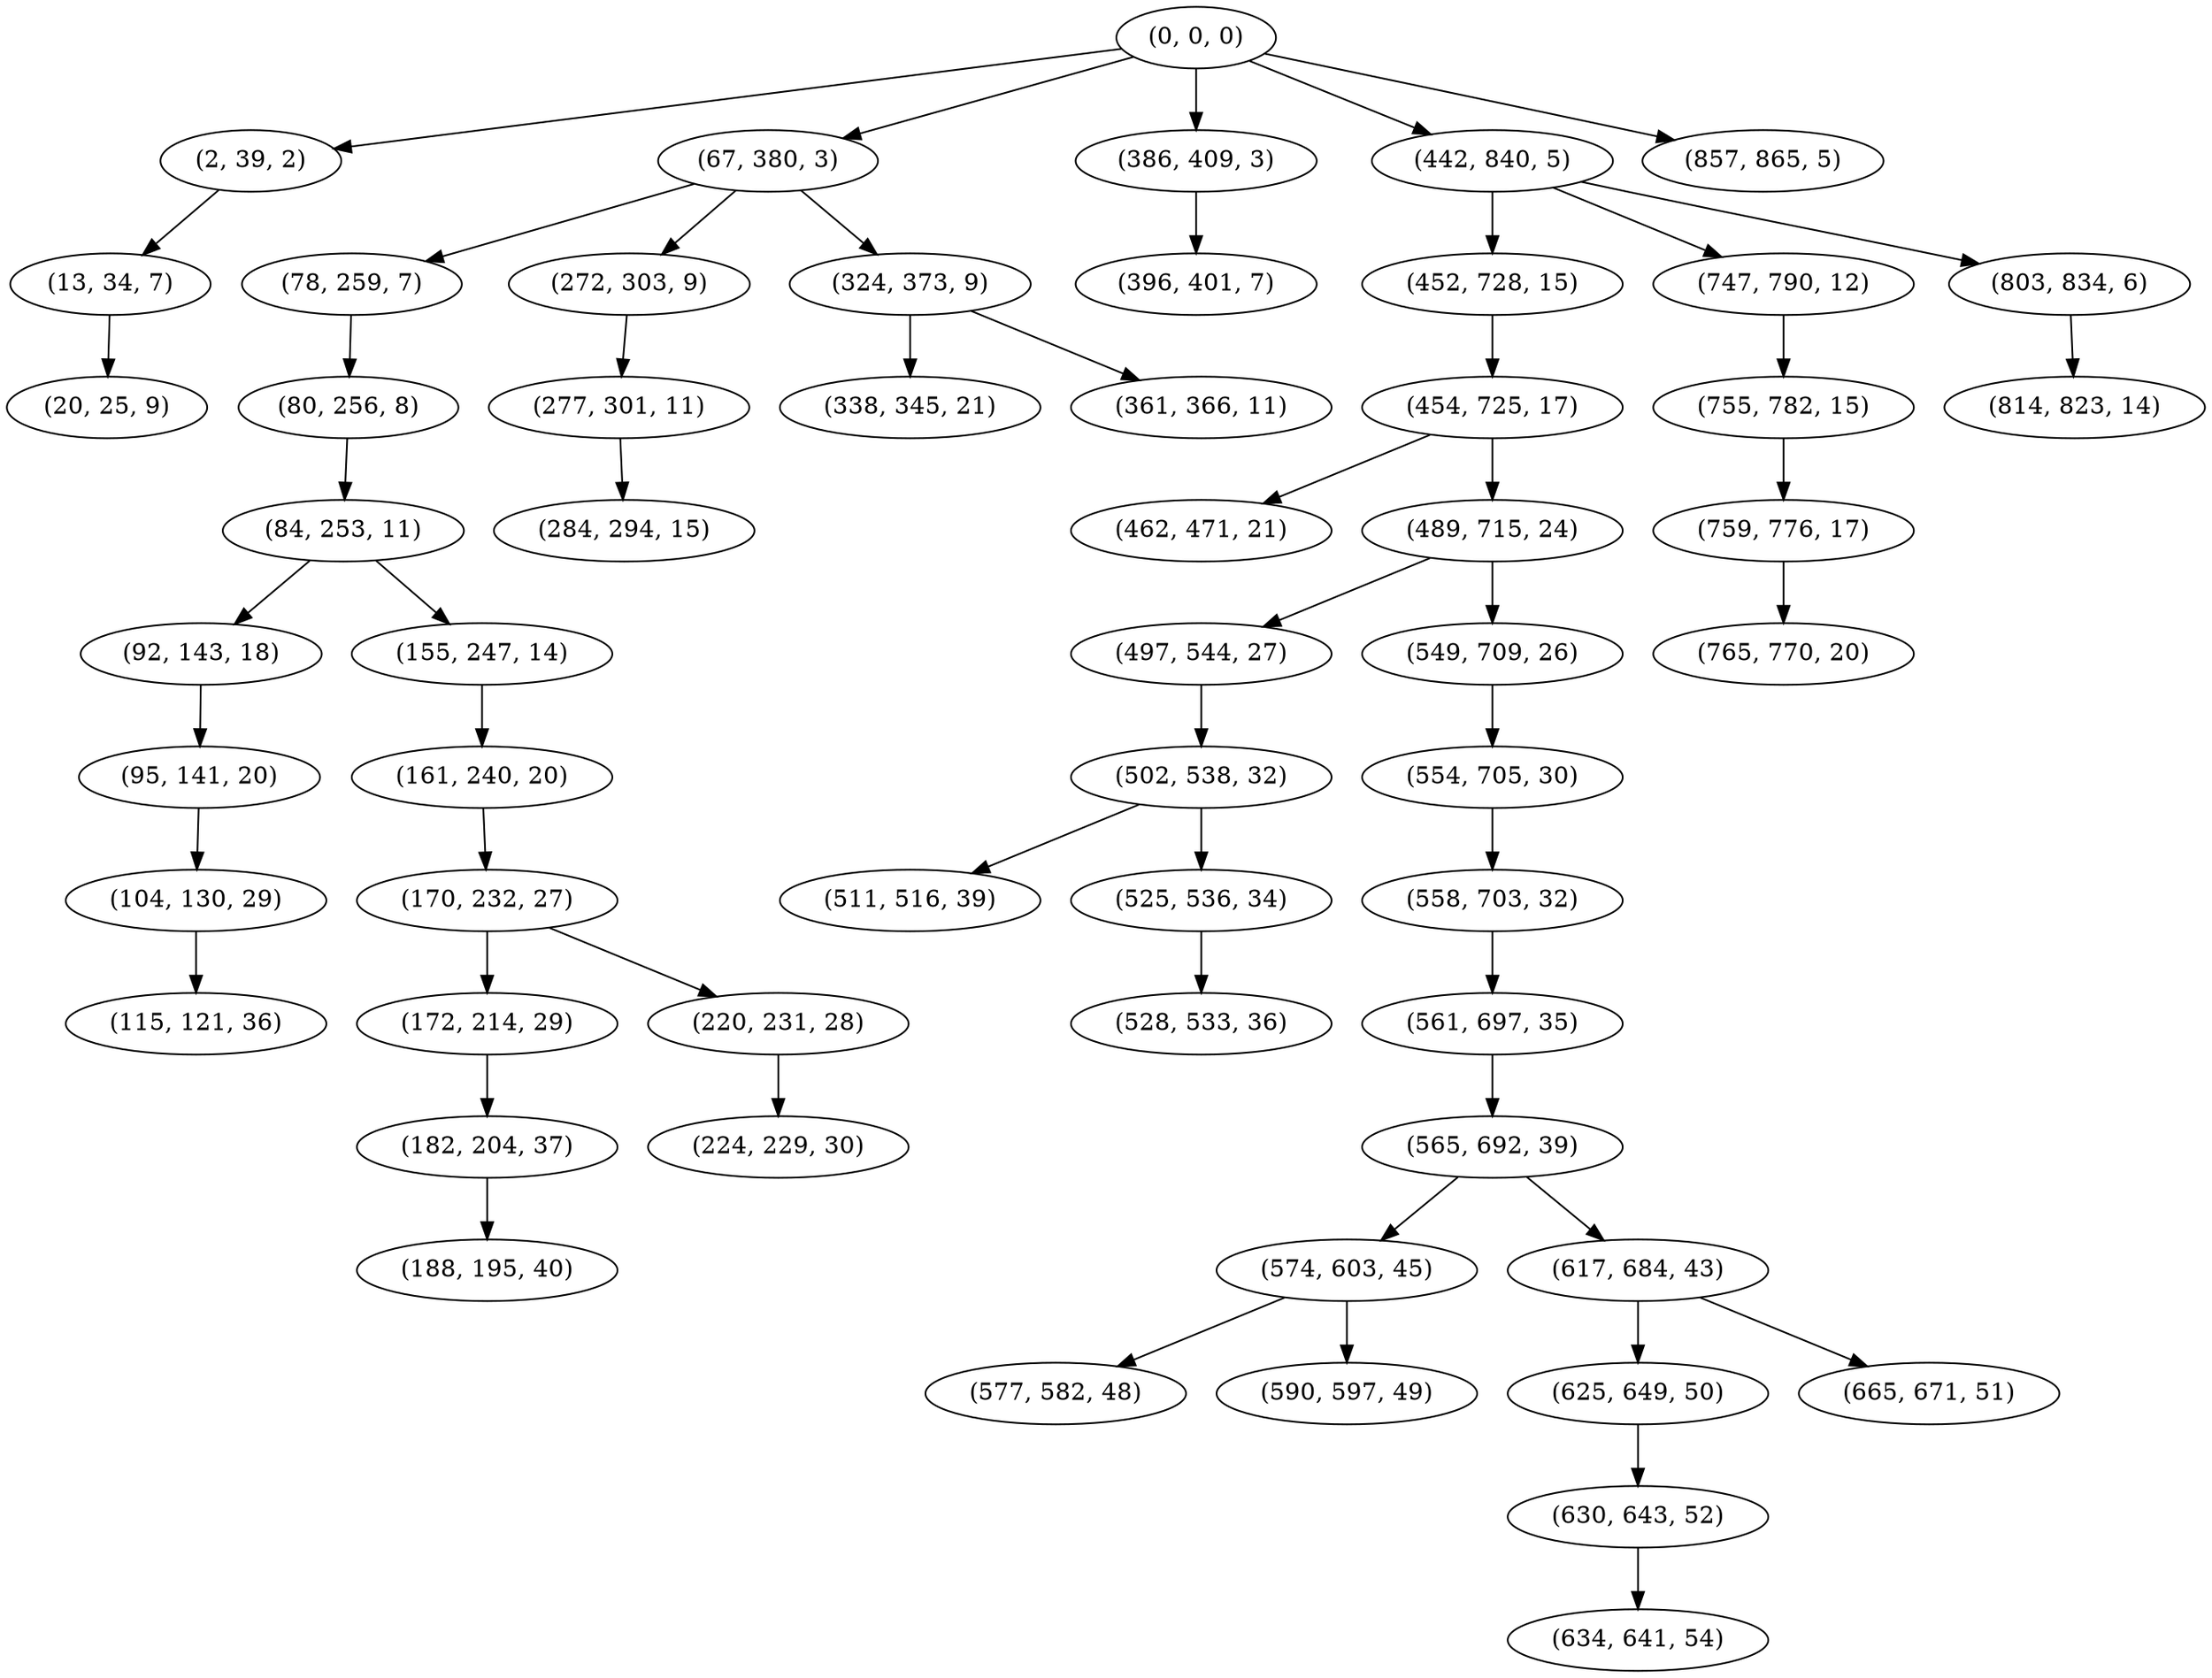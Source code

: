 digraph tree {
    "(0, 0, 0)";
    "(2, 39, 2)";
    "(13, 34, 7)";
    "(20, 25, 9)";
    "(67, 380, 3)";
    "(78, 259, 7)";
    "(80, 256, 8)";
    "(84, 253, 11)";
    "(92, 143, 18)";
    "(95, 141, 20)";
    "(104, 130, 29)";
    "(115, 121, 36)";
    "(155, 247, 14)";
    "(161, 240, 20)";
    "(170, 232, 27)";
    "(172, 214, 29)";
    "(182, 204, 37)";
    "(188, 195, 40)";
    "(220, 231, 28)";
    "(224, 229, 30)";
    "(272, 303, 9)";
    "(277, 301, 11)";
    "(284, 294, 15)";
    "(324, 373, 9)";
    "(338, 345, 21)";
    "(361, 366, 11)";
    "(386, 409, 3)";
    "(396, 401, 7)";
    "(442, 840, 5)";
    "(452, 728, 15)";
    "(454, 725, 17)";
    "(462, 471, 21)";
    "(489, 715, 24)";
    "(497, 544, 27)";
    "(502, 538, 32)";
    "(511, 516, 39)";
    "(525, 536, 34)";
    "(528, 533, 36)";
    "(549, 709, 26)";
    "(554, 705, 30)";
    "(558, 703, 32)";
    "(561, 697, 35)";
    "(565, 692, 39)";
    "(574, 603, 45)";
    "(577, 582, 48)";
    "(590, 597, 49)";
    "(617, 684, 43)";
    "(625, 649, 50)";
    "(630, 643, 52)";
    "(634, 641, 54)";
    "(665, 671, 51)";
    "(747, 790, 12)";
    "(755, 782, 15)";
    "(759, 776, 17)";
    "(765, 770, 20)";
    "(803, 834, 6)";
    "(814, 823, 14)";
    "(857, 865, 5)";
    "(0, 0, 0)" -> "(2, 39, 2)";
    "(0, 0, 0)" -> "(67, 380, 3)";
    "(0, 0, 0)" -> "(386, 409, 3)";
    "(0, 0, 0)" -> "(442, 840, 5)";
    "(0, 0, 0)" -> "(857, 865, 5)";
    "(2, 39, 2)" -> "(13, 34, 7)";
    "(13, 34, 7)" -> "(20, 25, 9)";
    "(67, 380, 3)" -> "(78, 259, 7)";
    "(67, 380, 3)" -> "(272, 303, 9)";
    "(67, 380, 3)" -> "(324, 373, 9)";
    "(78, 259, 7)" -> "(80, 256, 8)";
    "(80, 256, 8)" -> "(84, 253, 11)";
    "(84, 253, 11)" -> "(92, 143, 18)";
    "(84, 253, 11)" -> "(155, 247, 14)";
    "(92, 143, 18)" -> "(95, 141, 20)";
    "(95, 141, 20)" -> "(104, 130, 29)";
    "(104, 130, 29)" -> "(115, 121, 36)";
    "(155, 247, 14)" -> "(161, 240, 20)";
    "(161, 240, 20)" -> "(170, 232, 27)";
    "(170, 232, 27)" -> "(172, 214, 29)";
    "(170, 232, 27)" -> "(220, 231, 28)";
    "(172, 214, 29)" -> "(182, 204, 37)";
    "(182, 204, 37)" -> "(188, 195, 40)";
    "(220, 231, 28)" -> "(224, 229, 30)";
    "(272, 303, 9)" -> "(277, 301, 11)";
    "(277, 301, 11)" -> "(284, 294, 15)";
    "(324, 373, 9)" -> "(338, 345, 21)";
    "(324, 373, 9)" -> "(361, 366, 11)";
    "(386, 409, 3)" -> "(396, 401, 7)";
    "(442, 840, 5)" -> "(452, 728, 15)";
    "(442, 840, 5)" -> "(747, 790, 12)";
    "(442, 840, 5)" -> "(803, 834, 6)";
    "(452, 728, 15)" -> "(454, 725, 17)";
    "(454, 725, 17)" -> "(462, 471, 21)";
    "(454, 725, 17)" -> "(489, 715, 24)";
    "(489, 715, 24)" -> "(497, 544, 27)";
    "(489, 715, 24)" -> "(549, 709, 26)";
    "(497, 544, 27)" -> "(502, 538, 32)";
    "(502, 538, 32)" -> "(511, 516, 39)";
    "(502, 538, 32)" -> "(525, 536, 34)";
    "(525, 536, 34)" -> "(528, 533, 36)";
    "(549, 709, 26)" -> "(554, 705, 30)";
    "(554, 705, 30)" -> "(558, 703, 32)";
    "(558, 703, 32)" -> "(561, 697, 35)";
    "(561, 697, 35)" -> "(565, 692, 39)";
    "(565, 692, 39)" -> "(574, 603, 45)";
    "(565, 692, 39)" -> "(617, 684, 43)";
    "(574, 603, 45)" -> "(577, 582, 48)";
    "(574, 603, 45)" -> "(590, 597, 49)";
    "(617, 684, 43)" -> "(625, 649, 50)";
    "(617, 684, 43)" -> "(665, 671, 51)";
    "(625, 649, 50)" -> "(630, 643, 52)";
    "(630, 643, 52)" -> "(634, 641, 54)";
    "(747, 790, 12)" -> "(755, 782, 15)";
    "(755, 782, 15)" -> "(759, 776, 17)";
    "(759, 776, 17)" -> "(765, 770, 20)";
    "(803, 834, 6)" -> "(814, 823, 14)";
}
